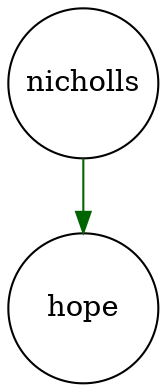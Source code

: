 digraph fullagr_nicholls_hope { 
 K=0.6 
 nicholls -> { hope } [color="darkgreen", arrowhead="normal", penwidth=1, href="#180"]; 
 "nicholls" [shape="circle", fixedsize="true", height=1, width=1, style="filled", fillcolor="white", href="#nicholls"]; 
 "hope" [shape="circle", fixedsize="true", height=1, width=1, style="filled", fillcolor="white", href="#hope"]; 

}